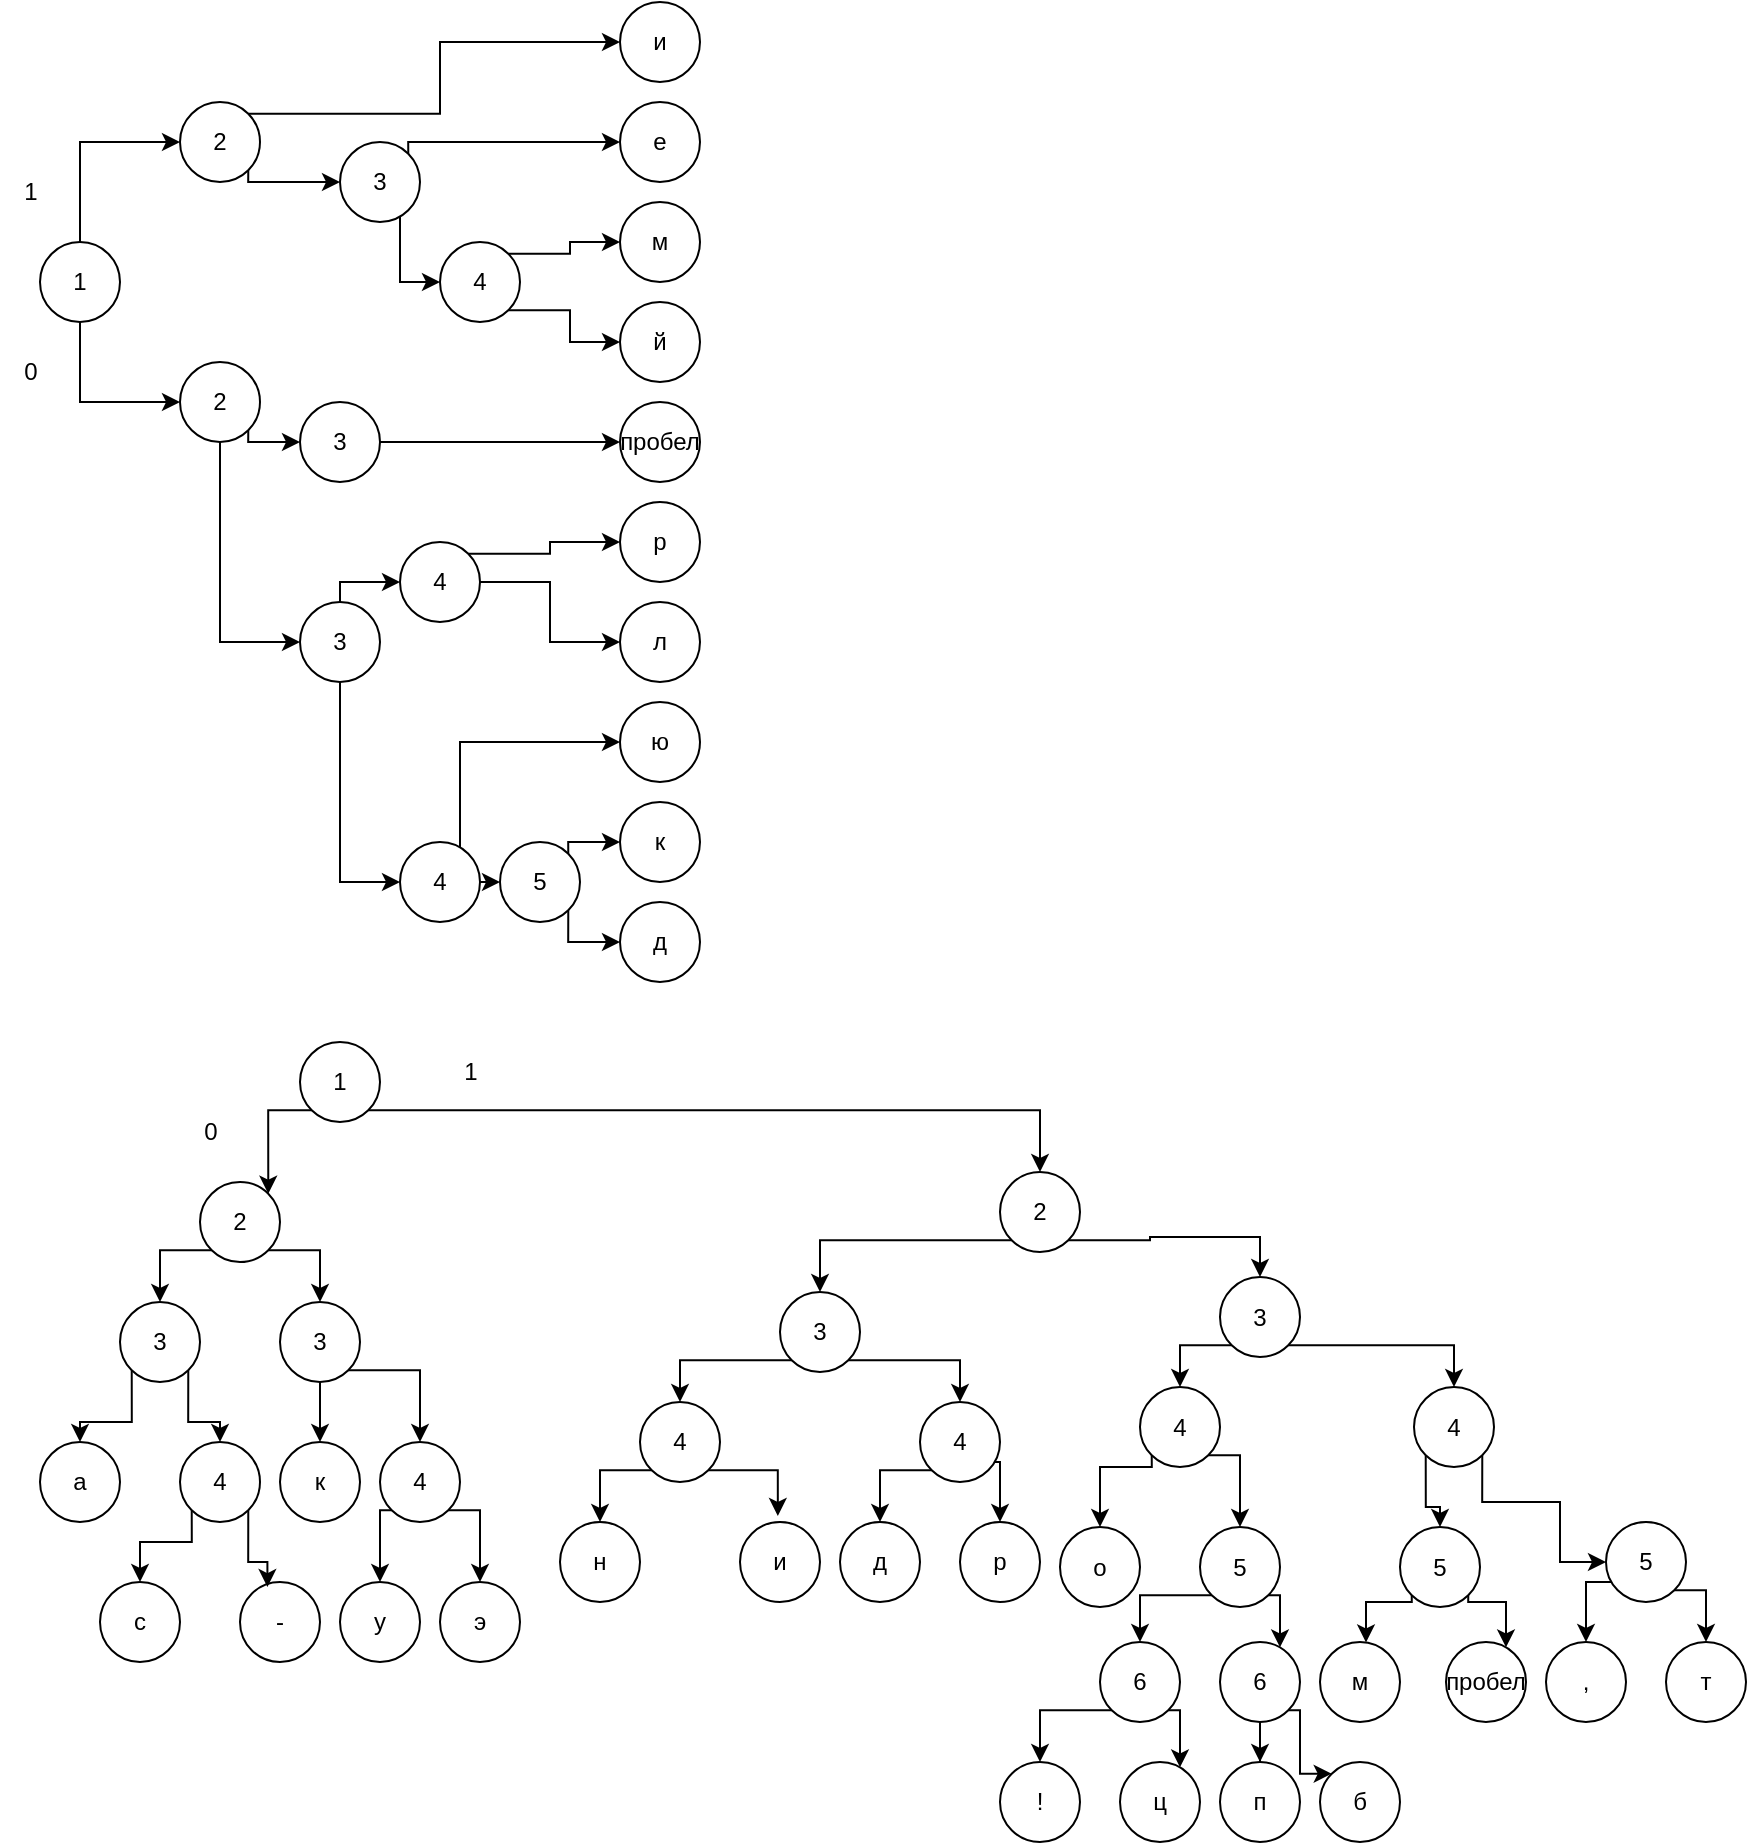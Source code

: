 <mxfile version="20.7.2" type="github">
  <diagram id="o-HIYfDfh0YyrvNU1Bbs" name="Страница 1">
    <mxGraphModel dx="1626" dy="899" grid="1" gridSize="10" guides="1" tooltips="1" connect="1" arrows="1" fold="1" page="1" pageScale="1" pageWidth="827" pageHeight="1169" math="0" shadow="0">
      <root>
        <mxCell id="0" />
        <mxCell id="1" parent="0" />
        <mxCell id="30mC5k7iqsQkb9u7MMj6-1" value="й" style="ellipse;whiteSpace=wrap;html=1;aspect=fixed;" vertex="1" parent="1">
          <mxGeometry x="360" y="150" width="40" height="40" as="geometry" />
        </mxCell>
        <mxCell id="30mC5k7iqsQkb9u7MMj6-2" value="м" style="ellipse;whiteSpace=wrap;html=1;aspect=fixed;" vertex="1" parent="1">
          <mxGeometry x="360" y="100" width="40" height="40" as="geometry" />
        </mxCell>
        <mxCell id="30mC5k7iqsQkb9u7MMj6-3" value="е" style="ellipse;whiteSpace=wrap;html=1;aspect=fixed;" vertex="1" parent="1">
          <mxGeometry x="360" y="50" width="40" height="40" as="geometry" />
        </mxCell>
        <mxCell id="30mC5k7iqsQkb9u7MMj6-67" style="edgeStyle=orthogonalEdgeStyle;rounded=0;orthogonalLoop=1;jettySize=auto;html=1;exitX=1;exitY=1;exitDx=0;exitDy=0;" edge="1" parent="1" source="30mC5k7iqsQkb9u7MMj6-4" target="30mC5k7iqsQkb9u7MMj6-66">
          <mxGeometry relative="1" as="geometry">
            <Array as="points">
              <mxPoint x="784" y="800" />
              <mxPoint x="803" y="800" />
            </Array>
          </mxGeometry>
        </mxCell>
        <mxCell id="30mC5k7iqsQkb9u7MMj6-69" style="edgeStyle=orthogonalEdgeStyle;rounded=0;orthogonalLoop=1;jettySize=auto;html=1;exitX=0;exitY=1;exitDx=0;exitDy=0;" edge="1" parent="1" source="30mC5k7iqsQkb9u7MMj6-4" target="30mC5k7iqsQkb9u7MMj6-68">
          <mxGeometry relative="1" as="geometry">
            <Array as="points">
              <mxPoint x="756" y="800" />
              <mxPoint x="733" y="800" />
            </Array>
          </mxGeometry>
        </mxCell>
        <mxCell id="30mC5k7iqsQkb9u7MMj6-4" value="5" style="ellipse;whiteSpace=wrap;html=1;aspect=fixed;" vertex="1" parent="1">
          <mxGeometry x="750" y="762.5" width="40" height="40" as="geometry" />
        </mxCell>
        <mxCell id="30mC5k7iqsQkb9u7MMj6-62" style="edgeStyle=orthogonalEdgeStyle;rounded=0;orthogonalLoop=1;jettySize=auto;html=1;exitX=0;exitY=1;exitDx=0;exitDy=0;" edge="1" parent="1" source="30mC5k7iqsQkb9u7MMj6-5" target="30mC5k7iqsQkb9u7MMj6-61">
          <mxGeometry relative="1" as="geometry">
            <Array as="points">
              <mxPoint x="626" y="732.5" />
              <mxPoint x="600" y="732.5" />
            </Array>
          </mxGeometry>
        </mxCell>
        <mxCell id="30mC5k7iqsQkb9u7MMj6-77" style="edgeStyle=orthogonalEdgeStyle;rounded=0;orthogonalLoop=1;jettySize=auto;html=1;exitX=1;exitY=1;exitDx=0;exitDy=0;" edge="1" parent="1" source="30mC5k7iqsQkb9u7MMj6-5" target="30mC5k7iqsQkb9u7MMj6-76">
          <mxGeometry relative="1" as="geometry">
            <Array as="points">
              <mxPoint x="670" y="727" />
            </Array>
          </mxGeometry>
        </mxCell>
        <mxCell id="30mC5k7iqsQkb9u7MMj6-5" value="4" style="ellipse;whiteSpace=wrap;html=1;aspect=fixed;" vertex="1" parent="1">
          <mxGeometry x="620" y="692.5" width="40" height="40" as="geometry" />
        </mxCell>
        <mxCell id="30mC5k7iqsQkb9u7MMj6-6" value="д" style="ellipse;whiteSpace=wrap;html=1;aspect=fixed;" vertex="1" parent="1">
          <mxGeometry x="470" y="760" width="40" height="40" as="geometry" />
        </mxCell>
        <mxCell id="30mC5k7iqsQkb9u7MMj6-57" style="edgeStyle=orthogonalEdgeStyle;rounded=0;orthogonalLoop=1;jettySize=auto;html=1;exitX=0;exitY=1;exitDx=0;exitDy=0;entryX=0.5;entryY=0;entryDx=0;entryDy=0;" edge="1" parent="1" source="30mC5k7iqsQkb9u7MMj6-7" target="30mC5k7iqsQkb9u7MMj6-6">
          <mxGeometry relative="1" as="geometry" />
        </mxCell>
        <mxCell id="30mC5k7iqsQkb9u7MMj6-64" style="edgeStyle=orthogonalEdgeStyle;rounded=0;orthogonalLoop=1;jettySize=auto;html=1;exitX=1;exitY=1;exitDx=0;exitDy=0;" edge="1" parent="1" source="30mC5k7iqsQkb9u7MMj6-7" target="30mC5k7iqsQkb9u7MMj6-63">
          <mxGeometry relative="1" as="geometry">
            <Array as="points">
              <mxPoint x="544" y="730" />
              <mxPoint x="550" y="730" />
            </Array>
          </mxGeometry>
        </mxCell>
        <mxCell id="30mC5k7iqsQkb9u7MMj6-7" value="4" style="ellipse;whiteSpace=wrap;html=1;aspect=fixed;" vertex="1" parent="1">
          <mxGeometry x="510" y="700" width="40" height="40" as="geometry" />
        </mxCell>
        <mxCell id="30mC5k7iqsQkb9u7MMj6-65" style="edgeStyle=orthogonalEdgeStyle;rounded=0;orthogonalLoop=1;jettySize=auto;html=1;exitX=0;exitY=1;exitDx=0;exitDy=0;" edge="1" parent="1" source="30mC5k7iqsQkb9u7MMj6-8" target="30mC5k7iqsQkb9u7MMj6-4">
          <mxGeometry relative="1" as="geometry" />
        </mxCell>
        <mxCell id="30mC5k7iqsQkb9u7MMj6-71" style="edgeStyle=orthogonalEdgeStyle;rounded=0;orthogonalLoop=1;jettySize=auto;html=1;exitX=1;exitY=1;exitDx=0;exitDy=0;" edge="1" parent="1" source="30mC5k7iqsQkb9u7MMj6-8" target="30mC5k7iqsQkb9u7MMj6-70">
          <mxGeometry relative="1" as="geometry">
            <Array as="points">
              <mxPoint x="791" y="750" />
              <mxPoint x="830" y="750" />
            </Array>
          </mxGeometry>
        </mxCell>
        <mxCell id="30mC5k7iqsQkb9u7MMj6-8" value="4" style="ellipse;whiteSpace=wrap;html=1;aspect=fixed;" vertex="1" parent="1">
          <mxGeometry x="757" y="692.5" width="40" height="40" as="geometry" />
        </mxCell>
        <mxCell id="30mC5k7iqsQkb9u7MMj6-9" value="н" style="ellipse;whiteSpace=wrap;html=1;aspect=fixed;" vertex="1" parent="1">
          <mxGeometry x="330" y="760" width="40" height="40" as="geometry" />
        </mxCell>
        <mxCell id="30mC5k7iqsQkb9u7MMj6-10" value="и" style="ellipse;whiteSpace=wrap;html=1;aspect=fixed;" vertex="1" parent="1">
          <mxGeometry x="420" y="760" width="40" height="40" as="geometry" />
        </mxCell>
        <mxCell id="30mC5k7iqsQkb9u7MMj6-56" style="edgeStyle=orthogonalEdgeStyle;rounded=0;orthogonalLoop=1;jettySize=auto;html=1;exitX=1;exitY=1;exitDx=0;exitDy=0;entryX=0.473;entryY=-0.076;entryDx=0;entryDy=0;entryPerimeter=0;" edge="1" parent="1" source="30mC5k7iqsQkb9u7MMj6-11" target="30mC5k7iqsQkb9u7MMj6-10">
          <mxGeometry relative="1" as="geometry" />
        </mxCell>
        <mxCell id="30mC5k7iqsQkb9u7MMj6-58" style="edgeStyle=orthogonalEdgeStyle;rounded=0;orthogonalLoop=1;jettySize=auto;html=1;exitX=0;exitY=1;exitDx=0;exitDy=0;entryX=0.5;entryY=0;entryDx=0;entryDy=0;" edge="1" parent="1" source="30mC5k7iqsQkb9u7MMj6-11" target="30mC5k7iqsQkb9u7MMj6-9">
          <mxGeometry relative="1" as="geometry" />
        </mxCell>
        <mxCell id="30mC5k7iqsQkb9u7MMj6-11" value="4" style="ellipse;whiteSpace=wrap;html=1;aspect=fixed;" vertex="1" parent="1">
          <mxGeometry x="370" y="700" width="40" height="40" as="geometry" />
        </mxCell>
        <mxCell id="30mC5k7iqsQkb9u7MMj6-59" style="edgeStyle=orthogonalEdgeStyle;rounded=0;orthogonalLoop=1;jettySize=auto;html=1;exitX=0;exitY=1;exitDx=0;exitDy=0;entryX=0.5;entryY=0;entryDx=0;entryDy=0;" edge="1" parent="1" source="30mC5k7iqsQkb9u7MMj6-12" target="30mC5k7iqsQkb9u7MMj6-5">
          <mxGeometry relative="1" as="geometry" />
        </mxCell>
        <mxCell id="30mC5k7iqsQkb9u7MMj6-60" style="edgeStyle=orthogonalEdgeStyle;rounded=0;orthogonalLoop=1;jettySize=auto;html=1;exitX=1;exitY=1;exitDx=0;exitDy=0;" edge="1" parent="1" source="30mC5k7iqsQkb9u7MMj6-12" target="30mC5k7iqsQkb9u7MMj6-8">
          <mxGeometry relative="1" as="geometry" />
        </mxCell>
        <mxCell id="30mC5k7iqsQkb9u7MMj6-12" value="3" style="ellipse;whiteSpace=wrap;html=1;aspect=fixed;" vertex="1" parent="1">
          <mxGeometry x="660" y="637.5" width="40" height="40" as="geometry" />
        </mxCell>
        <mxCell id="30mC5k7iqsQkb9u7MMj6-52" style="edgeStyle=orthogonalEdgeStyle;rounded=0;orthogonalLoop=1;jettySize=auto;html=1;exitX=0;exitY=1;exitDx=0;exitDy=0;entryX=0.5;entryY=0;entryDx=0;entryDy=0;" edge="1" parent="1" source="30mC5k7iqsQkb9u7MMj6-13" target="30mC5k7iqsQkb9u7MMj6-11">
          <mxGeometry relative="1" as="geometry" />
        </mxCell>
        <mxCell id="30mC5k7iqsQkb9u7MMj6-53" style="edgeStyle=orthogonalEdgeStyle;rounded=0;orthogonalLoop=1;jettySize=auto;html=1;exitX=1;exitY=1;exitDx=0;exitDy=0;entryX=0.5;entryY=0;entryDx=0;entryDy=0;" edge="1" parent="1" source="30mC5k7iqsQkb9u7MMj6-13" target="30mC5k7iqsQkb9u7MMj6-7">
          <mxGeometry relative="1" as="geometry" />
        </mxCell>
        <mxCell id="30mC5k7iqsQkb9u7MMj6-13" value="3" style="ellipse;whiteSpace=wrap;html=1;aspect=fixed;" vertex="1" parent="1">
          <mxGeometry x="440" y="645" width="40" height="40" as="geometry" />
        </mxCell>
        <mxCell id="30mC5k7iqsQkb9u7MMj6-48" style="edgeStyle=orthogonalEdgeStyle;rounded=0;orthogonalLoop=1;jettySize=auto;html=1;exitX=0;exitY=1;exitDx=0;exitDy=0;" edge="1" parent="1" source="30mC5k7iqsQkb9u7MMj6-14" target="30mC5k7iqsQkb9u7MMj6-17">
          <mxGeometry relative="1" as="geometry">
            <Array as="points">
              <mxPoint x="240" y="754" />
            </Array>
          </mxGeometry>
        </mxCell>
        <mxCell id="30mC5k7iqsQkb9u7MMj6-49" style="edgeStyle=orthogonalEdgeStyle;rounded=0;orthogonalLoop=1;jettySize=auto;html=1;exitX=1;exitY=1;exitDx=0;exitDy=0;entryX=0.5;entryY=0;entryDx=0;entryDy=0;" edge="1" parent="1" source="30mC5k7iqsQkb9u7MMj6-14" target="30mC5k7iqsQkb9u7MMj6-16">
          <mxGeometry relative="1" as="geometry" />
        </mxCell>
        <mxCell id="30mC5k7iqsQkb9u7MMj6-14" value="4" style="ellipse;whiteSpace=wrap;html=1;aspect=fixed;" vertex="1" parent="1">
          <mxGeometry x="240" y="720" width="40" height="40" as="geometry" />
        </mxCell>
        <mxCell id="30mC5k7iqsQkb9u7MMj6-50" style="edgeStyle=orthogonalEdgeStyle;rounded=0;orthogonalLoop=1;jettySize=auto;html=1;exitX=0;exitY=1;exitDx=0;exitDy=0;entryX=0.5;entryY=0;entryDx=0;entryDy=0;" edge="1" parent="1" source="30mC5k7iqsQkb9u7MMj6-15" target="30mC5k7iqsQkb9u7MMj6-13">
          <mxGeometry relative="1" as="geometry" />
        </mxCell>
        <mxCell id="30mC5k7iqsQkb9u7MMj6-51" style="edgeStyle=orthogonalEdgeStyle;rounded=0;orthogonalLoop=1;jettySize=auto;html=1;exitX=1;exitY=1;exitDx=0;exitDy=0;entryX=0.5;entryY=0;entryDx=0;entryDy=0;" edge="1" parent="1" source="30mC5k7iqsQkb9u7MMj6-15" target="30mC5k7iqsQkb9u7MMj6-12">
          <mxGeometry relative="1" as="geometry" />
        </mxCell>
        <mxCell id="30mC5k7iqsQkb9u7MMj6-15" value="2" style="ellipse;whiteSpace=wrap;html=1;aspect=fixed;" vertex="1" parent="1">
          <mxGeometry x="550" y="585" width="40" height="40" as="geometry" />
        </mxCell>
        <mxCell id="30mC5k7iqsQkb9u7MMj6-16" value="э" style="ellipse;whiteSpace=wrap;html=1;aspect=fixed;" vertex="1" parent="1">
          <mxGeometry x="270" y="790" width="40" height="40" as="geometry" />
        </mxCell>
        <mxCell id="30mC5k7iqsQkb9u7MMj6-17" value="у" style="ellipse;whiteSpace=wrap;html=1;aspect=fixed;" vertex="1" parent="1">
          <mxGeometry x="220" y="790" width="40" height="40" as="geometry" />
        </mxCell>
        <mxCell id="30mC5k7iqsQkb9u7MMj6-18" value="-" style="ellipse;whiteSpace=wrap;html=1;aspect=fixed;" vertex="1" parent="1">
          <mxGeometry x="170" y="790" width="40" height="40" as="geometry" />
        </mxCell>
        <mxCell id="30mC5k7iqsQkb9u7MMj6-19" value="с" style="ellipse;whiteSpace=wrap;html=1;aspect=fixed;" vertex="1" parent="1">
          <mxGeometry x="100" y="790" width="40" height="40" as="geometry" />
        </mxCell>
        <mxCell id="30mC5k7iqsQkb9u7MMj6-45" style="edgeStyle=orthogonalEdgeStyle;rounded=0;orthogonalLoop=1;jettySize=auto;html=1;exitX=0;exitY=1;exitDx=0;exitDy=0;entryX=0.5;entryY=0;entryDx=0;entryDy=0;" edge="1" parent="1" source="30mC5k7iqsQkb9u7MMj6-20" target="30mC5k7iqsQkb9u7MMj6-19">
          <mxGeometry relative="1" as="geometry">
            <Array as="points">
              <mxPoint x="146" y="770" />
              <mxPoint x="120" y="770" />
            </Array>
          </mxGeometry>
        </mxCell>
        <mxCell id="30mC5k7iqsQkb9u7MMj6-46" style="edgeStyle=orthogonalEdgeStyle;rounded=0;orthogonalLoop=1;jettySize=auto;html=1;exitX=1;exitY=1;exitDx=0;exitDy=0;entryX=0.343;entryY=0.063;entryDx=0;entryDy=0;entryPerimeter=0;" edge="1" parent="1" source="30mC5k7iqsQkb9u7MMj6-20" target="30mC5k7iqsQkb9u7MMj6-18">
          <mxGeometry relative="1" as="geometry">
            <Array as="points">
              <mxPoint x="174" y="780" />
              <mxPoint x="184" y="780" />
            </Array>
          </mxGeometry>
        </mxCell>
        <mxCell id="30mC5k7iqsQkb9u7MMj6-20" value="4" style="ellipse;whiteSpace=wrap;html=1;aspect=fixed;" vertex="1" parent="1">
          <mxGeometry x="140" y="720" width="40" height="40" as="geometry" />
        </mxCell>
        <mxCell id="30mC5k7iqsQkb9u7MMj6-22" value="к" style="ellipse;whiteSpace=wrap;html=1;aspect=fixed;" vertex="1" parent="1">
          <mxGeometry x="190" y="720" width="40" height="40" as="geometry" />
        </mxCell>
        <mxCell id="30mC5k7iqsQkb9u7MMj6-23" value="а" style="ellipse;whiteSpace=wrap;html=1;aspect=fixed;" vertex="1" parent="1">
          <mxGeometry x="70" y="720" width="40" height="40" as="geometry" />
        </mxCell>
        <mxCell id="30mC5k7iqsQkb9u7MMj6-39" style="edgeStyle=orthogonalEdgeStyle;rounded=0;orthogonalLoop=1;jettySize=auto;html=1;exitX=1;exitY=1;exitDx=0;exitDy=0;entryX=0.5;entryY=0;entryDx=0;entryDy=0;" edge="1" parent="1" source="30mC5k7iqsQkb9u7MMj6-24" target="30mC5k7iqsQkb9u7MMj6-22">
          <mxGeometry relative="1" as="geometry" />
        </mxCell>
        <mxCell id="30mC5k7iqsQkb9u7MMj6-47" style="edgeStyle=orthogonalEdgeStyle;rounded=0;orthogonalLoop=1;jettySize=auto;html=1;exitX=1;exitY=1;exitDx=0;exitDy=0;" edge="1" parent="1" source="30mC5k7iqsQkb9u7MMj6-24" target="30mC5k7iqsQkb9u7MMj6-14">
          <mxGeometry relative="1" as="geometry" />
        </mxCell>
        <mxCell id="30mC5k7iqsQkb9u7MMj6-24" value="3" style="ellipse;whiteSpace=wrap;html=1;aspect=fixed;" vertex="1" parent="1">
          <mxGeometry x="190" y="650" width="40" height="40" as="geometry" />
        </mxCell>
        <mxCell id="30mC5k7iqsQkb9u7MMj6-43" style="edgeStyle=orthogonalEdgeStyle;rounded=0;orthogonalLoop=1;jettySize=auto;html=1;exitX=0;exitY=1;exitDx=0;exitDy=0;entryX=0.5;entryY=0;entryDx=0;entryDy=0;" edge="1" parent="1" source="30mC5k7iqsQkb9u7MMj6-25" target="30mC5k7iqsQkb9u7MMj6-23">
          <mxGeometry relative="1" as="geometry" />
        </mxCell>
        <mxCell id="30mC5k7iqsQkb9u7MMj6-44" style="edgeStyle=orthogonalEdgeStyle;rounded=0;orthogonalLoop=1;jettySize=auto;html=1;exitX=1;exitY=1;exitDx=0;exitDy=0;" edge="1" parent="1" source="30mC5k7iqsQkb9u7MMj6-25" target="30mC5k7iqsQkb9u7MMj6-20">
          <mxGeometry relative="1" as="geometry" />
        </mxCell>
        <mxCell id="30mC5k7iqsQkb9u7MMj6-25" value="3" style="ellipse;whiteSpace=wrap;html=1;aspect=fixed;" vertex="1" parent="1">
          <mxGeometry x="110" y="650" width="40" height="40" as="geometry" />
        </mxCell>
        <mxCell id="30mC5k7iqsQkb9u7MMj6-36" style="edgeStyle=orthogonalEdgeStyle;rounded=0;orthogonalLoop=1;jettySize=auto;html=1;exitX=0;exitY=1;exitDx=0;exitDy=0;entryX=0.5;entryY=0;entryDx=0;entryDy=0;" edge="1" parent="1" source="30mC5k7iqsQkb9u7MMj6-27" target="30mC5k7iqsQkb9u7MMj6-25">
          <mxGeometry relative="1" as="geometry" />
        </mxCell>
        <mxCell id="30mC5k7iqsQkb9u7MMj6-37" style="edgeStyle=orthogonalEdgeStyle;rounded=0;orthogonalLoop=1;jettySize=auto;html=1;exitX=1;exitY=1;exitDx=0;exitDy=0;entryX=0.5;entryY=0;entryDx=0;entryDy=0;" edge="1" parent="1" source="30mC5k7iqsQkb9u7MMj6-27" target="30mC5k7iqsQkb9u7MMj6-24">
          <mxGeometry relative="1" as="geometry" />
        </mxCell>
        <mxCell id="30mC5k7iqsQkb9u7MMj6-27" value="2" style="ellipse;whiteSpace=wrap;html=1;aspect=fixed;" vertex="1" parent="1">
          <mxGeometry x="150" y="590" width="40" height="40" as="geometry" />
        </mxCell>
        <mxCell id="30mC5k7iqsQkb9u7MMj6-29" style="edgeStyle=orthogonalEdgeStyle;rounded=0;orthogonalLoop=1;jettySize=auto;html=1;exitX=0;exitY=1;exitDx=0;exitDy=0;entryX=1;entryY=0;entryDx=0;entryDy=0;" edge="1" parent="1" source="30mC5k7iqsQkb9u7MMj6-28" target="30mC5k7iqsQkb9u7MMj6-27">
          <mxGeometry relative="1" as="geometry">
            <Array as="points">
              <mxPoint x="184" y="554" />
            </Array>
          </mxGeometry>
        </mxCell>
        <mxCell id="30mC5k7iqsQkb9u7MMj6-31" style="edgeStyle=orthogonalEdgeStyle;rounded=0;orthogonalLoop=1;jettySize=auto;html=1;exitX=1;exitY=1;exitDx=0;exitDy=0;entryX=0.5;entryY=0;entryDx=0;entryDy=0;" edge="1" parent="1" source="30mC5k7iqsQkb9u7MMj6-28" target="30mC5k7iqsQkb9u7MMj6-15">
          <mxGeometry relative="1" as="geometry">
            <mxPoint x="435.858" y="585.858" as="targetPoint" />
            <Array as="points">
              <mxPoint x="570" y="554" />
            </Array>
          </mxGeometry>
        </mxCell>
        <mxCell id="30mC5k7iqsQkb9u7MMj6-28" value="1" style="ellipse;whiteSpace=wrap;html=1;aspect=fixed;" vertex="1" parent="1">
          <mxGeometry x="200" y="520" width="40" height="40" as="geometry" />
        </mxCell>
        <mxCell id="30mC5k7iqsQkb9u7MMj6-30" value="0" style="text;html=1;align=center;verticalAlign=middle;resizable=0;points=[];autosize=1;strokeColor=none;fillColor=none;" vertex="1" parent="1">
          <mxGeometry x="140" y="550" width="30" height="30" as="geometry" />
        </mxCell>
        <mxCell id="30mC5k7iqsQkb9u7MMj6-32" value="1" style="text;html=1;align=center;verticalAlign=middle;resizable=0;points=[];autosize=1;strokeColor=none;fillColor=none;" vertex="1" parent="1">
          <mxGeometry x="270" y="520" width="30" height="30" as="geometry" />
        </mxCell>
        <mxCell id="30mC5k7iqsQkb9u7MMj6-61" value="о" style="ellipse;whiteSpace=wrap;html=1;aspect=fixed;" vertex="1" parent="1">
          <mxGeometry x="580" y="762.5" width="40" height="40" as="geometry" />
        </mxCell>
        <mxCell id="30mC5k7iqsQkb9u7MMj6-63" value="р" style="ellipse;whiteSpace=wrap;html=1;aspect=fixed;" vertex="1" parent="1">
          <mxGeometry x="530" y="760" width="40" height="40" as="geometry" />
        </mxCell>
        <mxCell id="30mC5k7iqsQkb9u7MMj6-66" value="пробел" style="ellipse;whiteSpace=wrap;html=1;aspect=fixed;" vertex="1" parent="1">
          <mxGeometry x="773" y="820" width="40" height="40" as="geometry" />
        </mxCell>
        <mxCell id="30mC5k7iqsQkb9u7MMj6-68" value="м" style="ellipse;whiteSpace=wrap;html=1;aspect=fixed;" vertex="1" parent="1">
          <mxGeometry x="710" y="820" width="40" height="40" as="geometry" />
        </mxCell>
        <mxCell id="30mC5k7iqsQkb9u7MMj6-73" style="edgeStyle=orthogonalEdgeStyle;rounded=0;orthogonalLoop=1;jettySize=auto;html=1;exitX=0;exitY=1;exitDx=0;exitDy=0;" edge="1" parent="1" source="30mC5k7iqsQkb9u7MMj6-70" target="30mC5k7iqsQkb9u7MMj6-72">
          <mxGeometry relative="1" as="geometry">
            <Array as="points">
              <mxPoint x="859" y="790" />
              <mxPoint x="843" y="790" />
            </Array>
          </mxGeometry>
        </mxCell>
        <mxCell id="30mC5k7iqsQkb9u7MMj6-75" style="edgeStyle=orthogonalEdgeStyle;rounded=0;orthogonalLoop=1;jettySize=auto;html=1;exitX=1;exitY=1;exitDx=0;exitDy=0;" edge="1" parent="1" source="30mC5k7iqsQkb9u7MMj6-70" target="30mC5k7iqsQkb9u7MMj6-74">
          <mxGeometry relative="1" as="geometry">
            <Array as="points">
              <mxPoint x="903" y="810" />
              <mxPoint x="903" y="810" />
            </Array>
          </mxGeometry>
        </mxCell>
        <mxCell id="30mC5k7iqsQkb9u7MMj6-70" value="5" style="ellipse;whiteSpace=wrap;html=1;aspect=fixed;" vertex="1" parent="1">
          <mxGeometry x="853" y="760" width="40" height="40" as="geometry" />
        </mxCell>
        <mxCell id="30mC5k7iqsQkb9u7MMj6-72" value="," style="ellipse;whiteSpace=wrap;html=1;aspect=fixed;" vertex="1" parent="1">
          <mxGeometry x="823" y="820" width="40" height="40" as="geometry" />
        </mxCell>
        <mxCell id="30mC5k7iqsQkb9u7MMj6-74" value="т" style="ellipse;whiteSpace=wrap;html=1;aspect=fixed;" vertex="1" parent="1">
          <mxGeometry x="883" y="820" width="40" height="40" as="geometry" />
        </mxCell>
        <mxCell id="30mC5k7iqsQkb9u7MMj6-79" style="edgeStyle=orthogonalEdgeStyle;rounded=0;orthogonalLoop=1;jettySize=auto;html=1;exitX=0;exitY=1;exitDx=0;exitDy=0;" edge="1" parent="1" source="30mC5k7iqsQkb9u7MMj6-76" target="30mC5k7iqsQkb9u7MMj6-78">
          <mxGeometry relative="1" as="geometry" />
        </mxCell>
        <mxCell id="30mC5k7iqsQkb9u7MMj6-84" style="edgeStyle=orthogonalEdgeStyle;rounded=0;orthogonalLoop=1;jettySize=auto;html=1;exitX=1;exitY=1;exitDx=0;exitDy=0;" edge="1" parent="1" source="30mC5k7iqsQkb9u7MMj6-76" target="30mC5k7iqsQkb9u7MMj6-83">
          <mxGeometry relative="1" as="geometry">
            <Array as="points">
              <mxPoint x="690" y="797" />
            </Array>
          </mxGeometry>
        </mxCell>
        <mxCell id="30mC5k7iqsQkb9u7MMj6-76" value="5" style="ellipse;whiteSpace=wrap;html=1;aspect=fixed;" vertex="1" parent="1">
          <mxGeometry x="650" y="762.5" width="40" height="40" as="geometry" />
        </mxCell>
        <mxCell id="30mC5k7iqsQkb9u7MMj6-86" style="edgeStyle=orthogonalEdgeStyle;rounded=0;orthogonalLoop=1;jettySize=auto;html=1;exitX=0;exitY=1;exitDx=0;exitDy=0;" edge="1" parent="1" source="30mC5k7iqsQkb9u7MMj6-78" target="30mC5k7iqsQkb9u7MMj6-85">
          <mxGeometry relative="1" as="geometry" />
        </mxCell>
        <mxCell id="30mC5k7iqsQkb9u7MMj6-88" style="edgeStyle=orthogonalEdgeStyle;rounded=0;orthogonalLoop=1;jettySize=auto;html=1;exitX=1;exitY=1;exitDx=0;exitDy=0;" edge="1" parent="1" source="30mC5k7iqsQkb9u7MMj6-78" target="30mC5k7iqsQkb9u7MMj6-87">
          <mxGeometry relative="1" as="geometry">
            <Array as="points">
              <mxPoint x="640" y="870" />
              <mxPoint x="640" y="870" />
            </Array>
          </mxGeometry>
        </mxCell>
        <mxCell id="30mC5k7iqsQkb9u7MMj6-78" value="6" style="ellipse;whiteSpace=wrap;html=1;aspect=fixed;" vertex="1" parent="1">
          <mxGeometry x="600" y="820" width="40" height="40" as="geometry" />
        </mxCell>
        <mxCell id="30mC5k7iqsQkb9u7MMj6-90" style="edgeStyle=orthogonalEdgeStyle;rounded=0;orthogonalLoop=1;jettySize=auto;html=1;exitX=0.5;exitY=1;exitDx=0;exitDy=0;" edge="1" parent="1" source="30mC5k7iqsQkb9u7MMj6-83" target="30mC5k7iqsQkb9u7MMj6-89">
          <mxGeometry relative="1" as="geometry" />
        </mxCell>
        <mxCell id="30mC5k7iqsQkb9u7MMj6-92" style="edgeStyle=orthogonalEdgeStyle;rounded=0;orthogonalLoop=1;jettySize=auto;html=1;exitX=1;exitY=1;exitDx=0;exitDy=0;entryX=0;entryY=0;entryDx=0;entryDy=0;" edge="1" parent="1" source="30mC5k7iqsQkb9u7MMj6-83" target="30mC5k7iqsQkb9u7MMj6-91">
          <mxGeometry relative="1" as="geometry">
            <Array as="points">
              <mxPoint x="700" y="854" />
              <mxPoint x="700" y="886" />
            </Array>
          </mxGeometry>
        </mxCell>
        <mxCell id="30mC5k7iqsQkb9u7MMj6-83" value="6" style="ellipse;whiteSpace=wrap;html=1;aspect=fixed;" vertex="1" parent="1">
          <mxGeometry x="660" y="820" width="40" height="40" as="geometry" />
        </mxCell>
        <mxCell id="30mC5k7iqsQkb9u7MMj6-85" value="!" style="ellipse;whiteSpace=wrap;html=1;aspect=fixed;" vertex="1" parent="1">
          <mxGeometry x="550" y="880" width="40" height="40" as="geometry" />
        </mxCell>
        <mxCell id="30mC5k7iqsQkb9u7MMj6-87" value="ц" style="ellipse;whiteSpace=wrap;html=1;aspect=fixed;" vertex="1" parent="1">
          <mxGeometry x="610" y="880" width="40" height="40" as="geometry" />
        </mxCell>
        <mxCell id="30mC5k7iqsQkb9u7MMj6-89" value="п" style="ellipse;whiteSpace=wrap;html=1;aspect=fixed;" vertex="1" parent="1">
          <mxGeometry x="660" y="880" width="40" height="40" as="geometry" />
        </mxCell>
        <mxCell id="30mC5k7iqsQkb9u7MMj6-91" value="б" style="ellipse;whiteSpace=wrap;html=1;aspect=fixed;" vertex="1" parent="1">
          <mxGeometry x="710" y="880" width="40" height="40" as="geometry" />
        </mxCell>
        <mxCell id="30mC5k7iqsQkb9u7MMj6-93" value="л" style="ellipse;whiteSpace=wrap;html=1;aspect=fixed;" vertex="1" parent="1">
          <mxGeometry x="360" y="300" width="40" height="40" as="geometry" />
        </mxCell>
        <mxCell id="30mC5k7iqsQkb9u7MMj6-94" value="р" style="ellipse;whiteSpace=wrap;html=1;aspect=fixed;" vertex="1" parent="1">
          <mxGeometry x="360" y="250" width="40" height="40" as="geometry" />
        </mxCell>
        <mxCell id="30mC5k7iqsQkb9u7MMj6-95" value="пробел" style="ellipse;whiteSpace=wrap;html=1;aspect=fixed;" vertex="1" parent="1">
          <mxGeometry x="360" y="200" width="40" height="40" as="geometry" />
        </mxCell>
        <mxCell id="30mC5k7iqsQkb9u7MMj6-96" value="д" style="ellipse;whiteSpace=wrap;html=1;aspect=fixed;" vertex="1" parent="1">
          <mxGeometry x="360" y="450" width="40" height="40" as="geometry" />
        </mxCell>
        <mxCell id="30mC5k7iqsQkb9u7MMj6-97" value="к" style="ellipse;whiteSpace=wrap;html=1;aspect=fixed;" vertex="1" parent="1">
          <mxGeometry x="360" y="400" width="40" height="40" as="geometry" />
        </mxCell>
        <mxCell id="30mC5k7iqsQkb9u7MMj6-98" value="ю" style="ellipse;whiteSpace=wrap;html=1;aspect=fixed;" vertex="1" parent="1">
          <mxGeometry x="360" y="350" width="40" height="40" as="geometry" />
        </mxCell>
        <mxCell id="30mC5k7iqsQkb9u7MMj6-99" value="и" style="ellipse;whiteSpace=wrap;html=1;aspect=fixed;" vertex="1" parent="1">
          <mxGeometry x="360" width="40" height="40" as="geometry" />
        </mxCell>
        <mxCell id="30mC5k7iqsQkb9u7MMj6-101" style="edgeStyle=orthogonalEdgeStyle;rounded=0;orthogonalLoop=1;jettySize=auto;html=1;exitX=1;exitY=0;exitDx=0;exitDy=0;entryX=0;entryY=0.5;entryDx=0;entryDy=0;" edge="1" parent="1" source="30mC5k7iqsQkb9u7MMj6-100" target="30mC5k7iqsQkb9u7MMj6-99">
          <mxGeometry relative="1" as="geometry" />
        </mxCell>
        <mxCell id="30mC5k7iqsQkb9u7MMj6-103" style="edgeStyle=orthogonalEdgeStyle;rounded=0;orthogonalLoop=1;jettySize=auto;html=1;exitX=1;exitY=1;exitDx=0;exitDy=0;entryX=0;entryY=0.5;entryDx=0;entryDy=0;" edge="1" parent="1" source="30mC5k7iqsQkb9u7MMj6-100" target="30mC5k7iqsQkb9u7MMj6-102">
          <mxGeometry relative="1" as="geometry">
            <Array as="points">
              <mxPoint x="174" y="90" />
            </Array>
          </mxGeometry>
        </mxCell>
        <mxCell id="30mC5k7iqsQkb9u7MMj6-100" value="2" style="ellipse;whiteSpace=wrap;html=1;aspect=fixed;" vertex="1" parent="1">
          <mxGeometry x="140" y="50" width="40" height="40" as="geometry" />
        </mxCell>
        <mxCell id="30mC5k7iqsQkb9u7MMj6-104" style="edgeStyle=orthogonalEdgeStyle;rounded=0;orthogonalLoop=1;jettySize=auto;html=1;exitX=1;exitY=0;exitDx=0;exitDy=0;entryX=0;entryY=0.5;entryDx=0;entryDy=0;" edge="1" parent="1" source="30mC5k7iqsQkb9u7MMj6-102" target="30mC5k7iqsQkb9u7MMj6-3">
          <mxGeometry relative="1" as="geometry">
            <Array as="points">
              <mxPoint x="254" y="70" />
            </Array>
          </mxGeometry>
        </mxCell>
        <mxCell id="30mC5k7iqsQkb9u7MMj6-106" style="edgeStyle=orthogonalEdgeStyle;rounded=0;orthogonalLoop=1;jettySize=auto;html=1;exitX=1;exitY=1;exitDx=0;exitDy=0;entryX=0;entryY=0.5;entryDx=0;entryDy=0;" edge="1" parent="1" source="30mC5k7iqsQkb9u7MMj6-102" target="30mC5k7iqsQkb9u7MMj6-105">
          <mxGeometry relative="1" as="geometry">
            <Array as="points">
              <mxPoint x="250" y="104" />
              <mxPoint x="250" y="140" />
            </Array>
          </mxGeometry>
        </mxCell>
        <mxCell id="30mC5k7iqsQkb9u7MMj6-102" value="3" style="ellipse;whiteSpace=wrap;html=1;aspect=fixed;" vertex="1" parent="1">
          <mxGeometry x="220" y="70" width="40" height="40" as="geometry" />
        </mxCell>
        <mxCell id="30mC5k7iqsQkb9u7MMj6-107" style="edgeStyle=orthogonalEdgeStyle;rounded=0;orthogonalLoop=1;jettySize=auto;html=1;exitX=1;exitY=0;exitDx=0;exitDy=0;entryX=0;entryY=0.5;entryDx=0;entryDy=0;" edge="1" parent="1" source="30mC5k7iqsQkb9u7MMj6-105" target="30mC5k7iqsQkb9u7MMj6-2">
          <mxGeometry relative="1" as="geometry" />
        </mxCell>
        <mxCell id="30mC5k7iqsQkb9u7MMj6-108" style="edgeStyle=orthogonalEdgeStyle;rounded=0;orthogonalLoop=1;jettySize=auto;html=1;exitX=1;exitY=1;exitDx=0;exitDy=0;entryX=0;entryY=0.5;entryDx=0;entryDy=0;" edge="1" parent="1" source="30mC5k7iqsQkb9u7MMj6-105" target="30mC5k7iqsQkb9u7MMj6-1">
          <mxGeometry relative="1" as="geometry" />
        </mxCell>
        <mxCell id="30mC5k7iqsQkb9u7MMj6-105" value="4" style="ellipse;whiteSpace=wrap;html=1;aspect=fixed;" vertex="1" parent="1">
          <mxGeometry x="270" y="120" width="40" height="40" as="geometry" />
        </mxCell>
        <mxCell id="30mC5k7iqsQkb9u7MMj6-109" style="edgeStyle=orthogonalEdgeStyle;rounded=0;orthogonalLoop=1;jettySize=auto;html=1;exitX=1;exitY=1;exitDx=0;exitDy=0;entryX=0;entryY=0.5;entryDx=0;entryDy=0;" edge="1" parent="1" source="30mC5k7iqsQkb9u7MMj6-110" target="30mC5k7iqsQkb9u7MMj6-111">
          <mxGeometry relative="1" as="geometry">
            <Array as="points">
              <mxPoint x="174" y="220" />
            </Array>
          </mxGeometry>
        </mxCell>
        <mxCell id="30mC5k7iqsQkb9u7MMj6-121" style="edgeStyle=orthogonalEdgeStyle;rounded=0;orthogonalLoop=1;jettySize=auto;html=1;exitX=0.5;exitY=1;exitDx=0;exitDy=0;entryX=0;entryY=0.5;entryDx=0;entryDy=0;" edge="1" parent="1" source="30mC5k7iqsQkb9u7MMj6-110" target="30mC5k7iqsQkb9u7MMj6-120">
          <mxGeometry relative="1" as="geometry" />
        </mxCell>
        <mxCell id="30mC5k7iqsQkb9u7MMj6-110" value="2" style="ellipse;whiteSpace=wrap;html=1;aspect=fixed;" vertex="1" parent="1">
          <mxGeometry x="140" y="180" width="40" height="40" as="geometry" />
        </mxCell>
        <mxCell id="30mC5k7iqsQkb9u7MMj6-117" style="edgeStyle=orthogonalEdgeStyle;rounded=0;orthogonalLoop=1;jettySize=auto;html=1;exitX=1;exitY=0.5;exitDx=0;exitDy=0;entryX=0;entryY=0.5;entryDx=0;entryDy=0;" edge="1" parent="1" source="30mC5k7iqsQkb9u7MMj6-111" target="30mC5k7iqsQkb9u7MMj6-95">
          <mxGeometry relative="1" as="geometry" />
        </mxCell>
        <mxCell id="30mC5k7iqsQkb9u7MMj6-111" value="3" style="ellipse;whiteSpace=wrap;html=1;aspect=fixed;" vertex="1" parent="1">
          <mxGeometry x="200" y="200" width="40" height="40" as="geometry" />
        </mxCell>
        <mxCell id="30mC5k7iqsQkb9u7MMj6-113" style="edgeStyle=orthogonalEdgeStyle;rounded=0;orthogonalLoop=1;jettySize=auto;html=1;exitX=0.5;exitY=0;exitDx=0;exitDy=0;entryX=0;entryY=0.5;entryDx=0;entryDy=0;" edge="1" parent="1" source="30mC5k7iqsQkb9u7MMj6-112" target="30mC5k7iqsQkb9u7MMj6-100">
          <mxGeometry relative="1" as="geometry" />
        </mxCell>
        <mxCell id="30mC5k7iqsQkb9u7MMj6-114" style="edgeStyle=orthogonalEdgeStyle;rounded=0;orthogonalLoop=1;jettySize=auto;html=1;exitX=0.5;exitY=1;exitDx=0;exitDy=0;entryX=0;entryY=0.5;entryDx=0;entryDy=0;" edge="1" parent="1" source="30mC5k7iqsQkb9u7MMj6-112" target="30mC5k7iqsQkb9u7MMj6-110">
          <mxGeometry relative="1" as="geometry" />
        </mxCell>
        <mxCell id="30mC5k7iqsQkb9u7MMj6-112" value="1" style="ellipse;whiteSpace=wrap;html=1;aspect=fixed;" vertex="1" parent="1">
          <mxGeometry x="70" y="120" width="40" height="40" as="geometry" />
        </mxCell>
        <mxCell id="30mC5k7iqsQkb9u7MMj6-115" value="1" style="text;html=1;align=center;verticalAlign=middle;resizable=0;points=[];autosize=1;strokeColor=none;fillColor=none;" vertex="1" parent="1">
          <mxGeometry x="50" y="80" width="30" height="30" as="geometry" />
        </mxCell>
        <mxCell id="30mC5k7iqsQkb9u7MMj6-116" value="0" style="text;html=1;align=center;verticalAlign=middle;resizable=0;points=[];autosize=1;strokeColor=none;fillColor=none;" vertex="1" parent="1">
          <mxGeometry x="50" y="170" width="30" height="30" as="geometry" />
        </mxCell>
        <mxCell id="30mC5k7iqsQkb9u7MMj6-129" style="edgeStyle=orthogonalEdgeStyle;rounded=0;orthogonalLoop=1;jettySize=auto;html=1;exitX=1;exitY=0;exitDx=0;exitDy=0;entryX=0;entryY=0.5;entryDx=0;entryDy=0;" edge="1" parent="1" source="30mC5k7iqsQkb9u7MMj6-118" target="30mC5k7iqsQkb9u7MMj6-98">
          <mxGeometry relative="1" as="geometry">
            <Array as="points">
              <mxPoint x="280" y="426" />
              <mxPoint x="280" y="370" />
            </Array>
          </mxGeometry>
        </mxCell>
        <mxCell id="30mC5k7iqsQkb9u7MMj6-130" style="edgeStyle=orthogonalEdgeStyle;rounded=0;orthogonalLoop=1;jettySize=auto;html=1;exitX=1;exitY=0.5;exitDx=0;exitDy=0;entryX=0;entryY=0.5;entryDx=0;entryDy=0;" edge="1" parent="1" source="30mC5k7iqsQkb9u7MMj6-118" target="30mC5k7iqsQkb9u7MMj6-127">
          <mxGeometry relative="1" as="geometry" />
        </mxCell>
        <mxCell id="30mC5k7iqsQkb9u7MMj6-118" value="4" style="ellipse;whiteSpace=wrap;html=1;aspect=fixed;" vertex="1" parent="1">
          <mxGeometry x="250" y="420" width="40" height="40" as="geometry" />
        </mxCell>
        <mxCell id="30mC5k7iqsQkb9u7MMj6-125" style="edgeStyle=orthogonalEdgeStyle;rounded=0;orthogonalLoop=1;jettySize=auto;html=1;exitX=1;exitY=0.5;exitDx=0;exitDy=0;entryX=0;entryY=0.5;entryDx=0;entryDy=0;" edge="1" parent="1" source="30mC5k7iqsQkb9u7MMj6-119" target="30mC5k7iqsQkb9u7MMj6-93">
          <mxGeometry relative="1" as="geometry" />
        </mxCell>
        <mxCell id="30mC5k7iqsQkb9u7MMj6-128" style="edgeStyle=orthogonalEdgeStyle;rounded=0;orthogonalLoop=1;jettySize=auto;html=1;exitX=1;exitY=0;exitDx=0;exitDy=0;entryX=0;entryY=0.5;entryDx=0;entryDy=0;" edge="1" parent="1" source="30mC5k7iqsQkb9u7MMj6-119" target="30mC5k7iqsQkb9u7MMj6-94">
          <mxGeometry relative="1" as="geometry" />
        </mxCell>
        <mxCell id="30mC5k7iqsQkb9u7MMj6-119" value="4" style="ellipse;whiteSpace=wrap;html=1;aspect=fixed;" vertex="1" parent="1">
          <mxGeometry x="250" y="270" width="40" height="40" as="geometry" />
        </mxCell>
        <mxCell id="30mC5k7iqsQkb9u7MMj6-123" style="edgeStyle=orthogonalEdgeStyle;rounded=0;orthogonalLoop=1;jettySize=auto;html=1;exitX=0.5;exitY=0;exitDx=0;exitDy=0;entryX=0;entryY=0.5;entryDx=0;entryDy=0;" edge="1" parent="1" source="30mC5k7iqsQkb9u7MMj6-120" target="30mC5k7iqsQkb9u7MMj6-119">
          <mxGeometry relative="1" as="geometry">
            <Array as="points">
              <mxPoint x="220" y="290" />
            </Array>
          </mxGeometry>
        </mxCell>
        <mxCell id="30mC5k7iqsQkb9u7MMj6-124" style="edgeStyle=orthogonalEdgeStyle;rounded=0;orthogonalLoop=1;jettySize=auto;html=1;exitX=0.5;exitY=1;exitDx=0;exitDy=0;entryX=0;entryY=0.5;entryDx=0;entryDy=0;" edge="1" parent="1" source="30mC5k7iqsQkb9u7MMj6-120" target="30mC5k7iqsQkb9u7MMj6-118">
          <mxGeometry relative="1" as="geometry">
            <Array as="points">
              <mxPoint x="220" y="440" />
            </Array>
          </mxGeometry>
        </mxCell>
        <mxCell id="30mC5k7iqsQkb9u7MMj6-120" value="3" style="ellipse;whiteSpace=wrap;html=1;aspect=fixed;" vertex="1" parent="1">
          <mxGeometry x="200" y="300" width="40" height="40" as="geometry" />
        </mxCell>
        <mxCell id="30mC5k7iqsQkb9u7MMj6-131" style="edgeStyle=orthogonalEdgeStyle;rounded=0;orthogonalLoop=1;jettySize=auto;html=1;exitX=1;exitY=0;exitDx=0;exitDy=0;entryX=0;entryY=0.5;entryDx=0;entryDy=0;" edge="1" parent="1" source="30mC5k7iqsQkb9u7MMj6-127" target="30mC5k7iqsQkb9u7MMj6-97">
          <mxGeometry relative="1" as="geometry">
            <Array as="points">
              <mxPoint x="334" y="420" />
            </Array>
          </mxGeometry>
        </mxCell>
        <mxCell id="30mC5k7iqsQkb9u7MMj6-132" style="edgeStyle=orthogonalEdgeStyle;rounded=0;orthogonalLoop=1;jettySize=auto;html=1;exitX=1;exitY=1;exitDx=0;exitDy=0;entryX=0;entryY=0.5;entryDx=0;entryDy=0;" edge="1" parent="1" source="30mC5k7iqsQkb9u7MMj6-127" target="30mC5k7iqsQkb9u7MMj6-96">
          <mxGeometry relative="1" as="geometry">
            <Array as="points">
              <mxPoint x="334" y="470" />
            </Array>
          </mxGeometry>
        </mxCell>
        <mxCell id="30mC5k7iqsQkb9u7MMj6-127" value="5" style="ellipse;whiteSpace=wrap;html=1;aspect=fixed;" vertex="1" parent="1">
          <mxGeometry x="300" y="420" width="40" height="40" as="geometry" />
        </mxCell>
      </root>
    </mxGraphModel>
  </diagram>
</mxfile>
